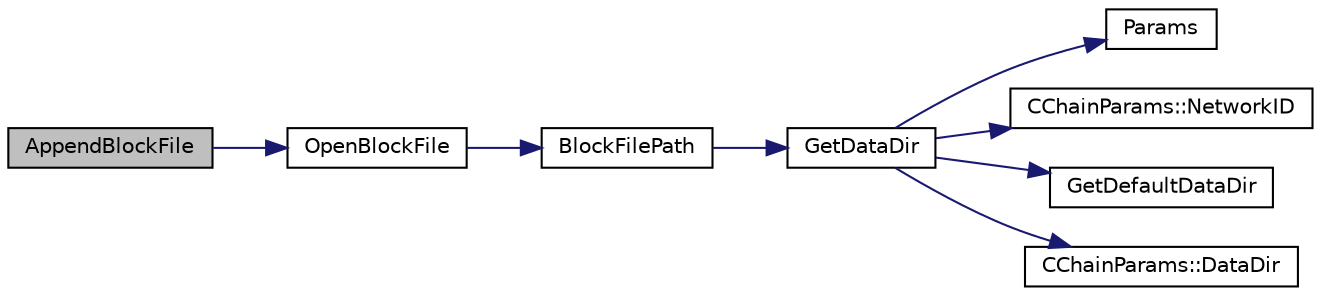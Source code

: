 digraph "AppendBlockFile"
{
  edge [fontname="Helvetica",fontsize="10",labelfontname="Helvetica",labelfontsize="10"];
  node [fontname="Helvetica",fontsize="10",shape=record];
  rankdir="LR";
  Node495 [label="AppendBlockFile",height=0.2,width=0.4,color="black", fillcolor="grey75", style="filled", fontcolor="black"];
  Node495 -> Node496 [color="midnightblue",fontsize="10",style="solid",fontname="Helvetica"];
  Node496 [label="OpenBlockFile",height=0.2,width=0.4,color="black", fillcolor="white", style="filled",URL="$df/d0a/main_8cpp.html#a4728972adc7d389a00a7f7333b74b71d"];
  Node496 -> Node497 [color="midnightblue",fontsize="10",style="solid",fontname="Helvetica"];
  Node497 [label="BlockFilePath",height=0.2,width=0.4,color="black", fillcolor="white", style="filled",URL="$df/d0a/main_8cpp.html#ac8bea30995cabddbc181f7c3b81340f0"];
  Node497 -> Node498 [color="midnightblue",fontsize="10",style="solid",fontname="Helvetica"];
  Node498 [label="GetDataDir",height=0.2,width=0.4,color="black", fillcolor="white", style="filled",URL="$df/d2d/util_8cpp.html#ab83866a054745d4b30a3948a1b44beba"];
  Node498 -> Node499 [color="midnightblue",fontsize="10",style="solid",fontname="Helvetica"];
  Node499 [label="Params",height=0.2,width=0.4,color="black", fillcolor="white", style="filled",URL="$df/dbf/chainparams_8cpp.html#ace5c5b706d71a324a417dd2db394fd4a",tooltip="Return the currently selected parameters. "];
  Node498 -> Node500 [color="midnightblue",fontsize="10",style="solid",fontname="Helvetica"];
  Node500 [label="CChainParams::NetworkID",height=0.2,width=0.4,color="black", fillcolor="white", style="filled",URL="$d1/d4f/class_c_chain_params.html#a90dc493ec0c0325c98c3ac06eb99862b"];
  Node498 -> Node501 [color="midnightblue",fontsize="10",style="solid",fontname="Helvetica"];
  Node501 [label="GetDefaultDataDir",height=0.2,width=0.4,color="black", fillcolor="white", style="filled",URL="$df/d2d/util_8cpp.html#ab272995de020a3bcbf743be630e485c6"];
  Node498 -> Node502 [color="midnightblue",fontsize="10",style="solid",fontname="Helvetica"];
  Node502 [label="CChainParams::DataDir",height=0.2,width=0.4,color="black", fillcolor="white", style="filled",URL="$d1/d4f/class_c_chain_params.html#a959488b5d8e6fe62857940b831d73a78"];
}
